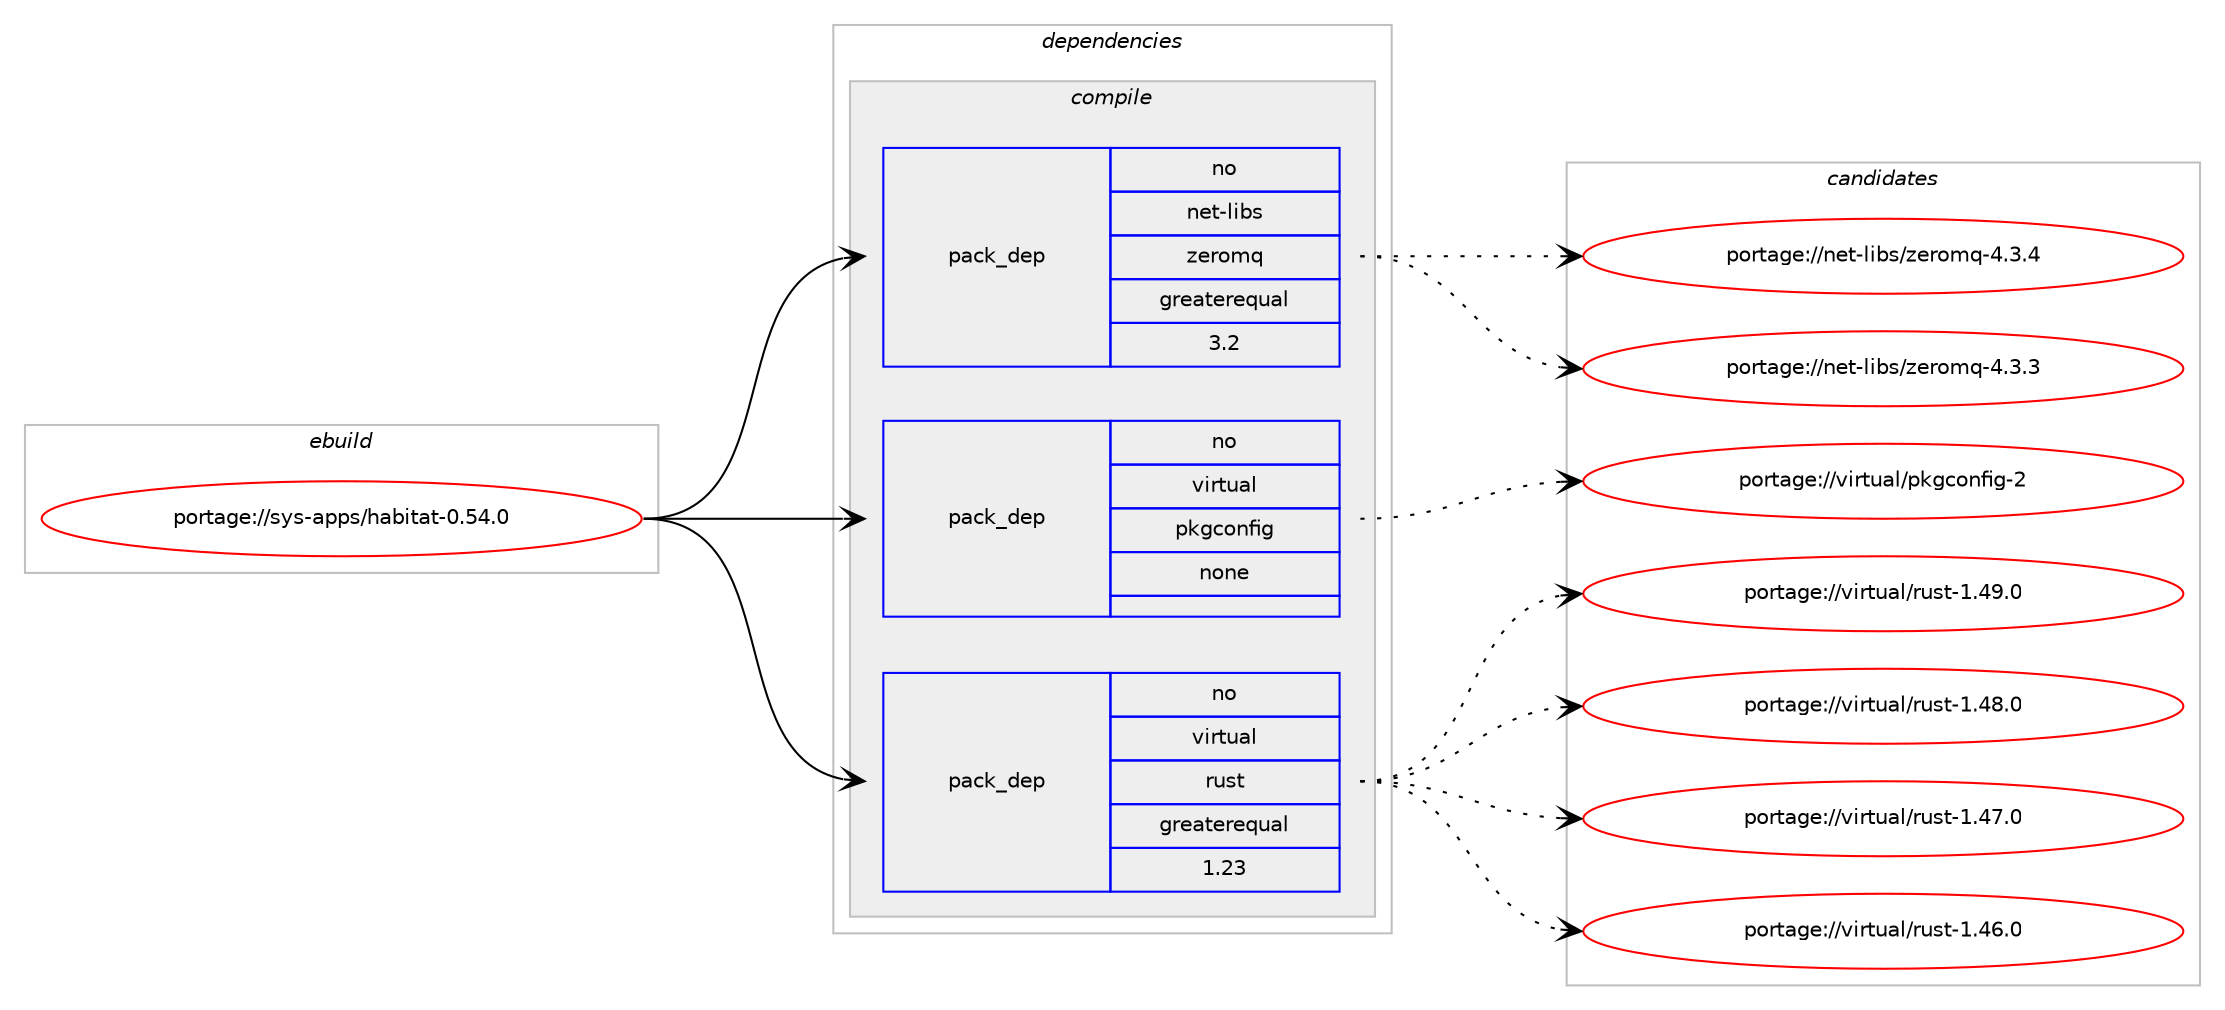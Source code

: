 digraph prolog {

# *************
# Graph options
# *************

newrank=true;
concentrate=true;
compound=true;
graph [rankdir=LR,fontname=Helvetica,fontsize=10,ranksep=1.5];#, ranksep=2.5, nodesep=0.2];
edge  [arrowhead=vee];
node  [fontname=Helvetica,fontsize=10];

# **********
# The ebuild
# **********

subgraph cluster_leftcol {
color=gray;
rank=same;
label=<<i>ebuild</i>>;
id [label="portage://sys-apps/habitat-0.54.0", color=red, width=4, href="../sys-apps/habitat-0.54.0.svg"];
}

# ****************
# The dependencies
# ****************

subgraph cluster_midcol {
color=gray;
label=<<i>dependencies</i>>;
subgraph cluster_compile {
fillcolor="#eeeeee";
style=filled;
label=<<i>compile</i>>;
subgraph pack6971 {
dependency10135 [label=<<TABLE BORDER="0" CELLBORDER="1" CELLSPACING="0" CELLPADDING="4" WIDTH="220"><TR><TD ROWSPAN="6" CELLPADDING="30">pack_dep</TD></TR><TR><TD WIDTH="110">no</TD></TR><TR><TD>net-libs</TD></TR><TR><TD>zeromq</TD></TR><TR><TD>greaterequal</TD></TR><TR><TD>3.2</TD></TR></TABLE>>, shape=none, color=blue];
}
id:e -> dependency10135:w [weight=20,style="solid",arrowhead="vee"];
subgraph pack6972 {
dependency10136 [label=<<TABLE BORDER="0" CELLBORDER="1" CELLSPACING="0" CELLPADDING="4" WIDTH="220"><TR><TD ROWSPAN="6" CELLPADDING="30">pack_dep</TD></TR><TR><TD WIDTH="110">no</TD></TR><TR><TD>virtual</TD></TR><TR><TD>pkgconfig</TD></TR><TR><TD>none</TD></TR><TR><TD></TD></TR></TABLE>>, shape=none, color=blue];
}
id:e -> dependency10136:w [weight=20,style="solid",arrowhead="vee"];
subgraph pack6973 {
dependency10137 [label=<<TABLE BORDER="0" CELLBORDER="1" CELLSPACING="0" CELLPADDING="4" WIDTH="220"><TR><TD ROWSPAN="6" CELLPADDING="30">pack_dep</TD></TR><TR><TD WIDTH="110">no</TD></TR><TR><TD>virtual</TD></TR><TR><TD>rust</TD></TR><TR><TD>greaterequal</TD></TR><TR><TD>1.23</TD></TR></TABLE>>, shape=none, color=blue];
}
id:e -> dependency10137:w [weight=20,style="solid",arrowhead="vee"];
}
subgraph cluster_compileandrun {
fillcolor="#eeeeee";
style=filled;
label=<<i>compile and run</i>>;
}
subgraph cluster_run {
fillcolor="#eeeeee";
style=filled;
label=<<i>run</i>>;
}
}

# **************
# The candidates
# **************

subgraph cluster_choices {
rank=same;
color=gray;
label=<<i>candidates</i>>;

subgraph choice6971 {
color=black;
nodesep=1;
choice110101116451081059811547122101114111109113455246514652 [label="portage://net-libs/zeromq-4.3.4", color=red, width=4,href="../net-libs/zeromq-4.3.4.svg"];
choice110101116451081059811547122101114111109113455246514651 [label="portage://net-libs/zeromq-4.3.3", color=red, width=4,href="../net-libs/zeromq-4.3.3.svg"];
dependency10135:e -> choice110101116451081059811547122101114111109113455246514652:w [style=dotted,weight="100"];
dependency10135:e -> choice110101116451081059811547122101114111109113455246514651:w [style=dotted,weight="100"];
}
subgraph choice6972 {
color=black;
nodesep=1;
choice1181051141161179710847112107103991111101021051034550 [label="portage://virtual/pkgconfig-2", color=red, width=4,href="../virtual/pkgconfig-2.svg"];
dependency10136:e -> choice1181051141161179710847112107103991111101021051034550:w [style=dotted,weight="100"];
}
subgraph choice6973 {
color=black;
nodesep=1;
choice118105114116117971084711411711511645494652574648 [label="portage://virtual/rust-1.49.0", color=red, width=4,href="../virtual/rust-1.49.0.svg"];
choice118105114116117971084711411711511645494652564648 [label="portage://virtual/rust-1.48.0", color=red, width=4,href="../virtual/rust-1.48.0.svg"];
choice118105114116117971084711411711511645494652554648 [label="portage://virtual/rust-1.47.0", color=red, width=4,href="../virtual/rust-1.47.0.svg"];
choice118105114116117971084711411711511645494652544648 [label="portage://virtual/rust-1.46.0", color=red, width=4,href="../virtual/rust-1.46.0.svg"];
dependency10137:e -> choice118105114116117971084711411711511645494652574648:w [style=dotted,weight="100"];
dependency10137:e -> choice118105114116117971084711411711511645494652564648:w [style=dotted,weight="100"];
dependency10137:e -> choice118105114116117971084711411711511645494652554648:w [style=dotted,weight="100"];
dependency10137:e -> choice118105114116117971084711411711511645494652544648:w [style=dotted,weight="100"];
}
}

}
